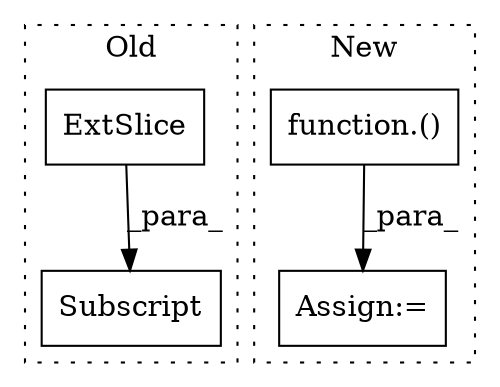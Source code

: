 digraph G {
subgraph cluster0 {
1 [label="ExtSlice" a="85" s="3020" l="5" shape="box"];
3 [label="Subscript" a="63" s="3020,0" l="56,0" shape="box"];
label = "Old";
style="dotted";
}
subgraph cluster1 {
2 [label="function.()" a="75" s="3721,3748" l="22,1" shape="box"];
4 [label="Assign:=" a="68" s="3824" l="3" shape="box"];
label = "New";
style="dotted";
}
1 -> 3 [label="_para_"];
2 -> 4 [label="_para_"];
}